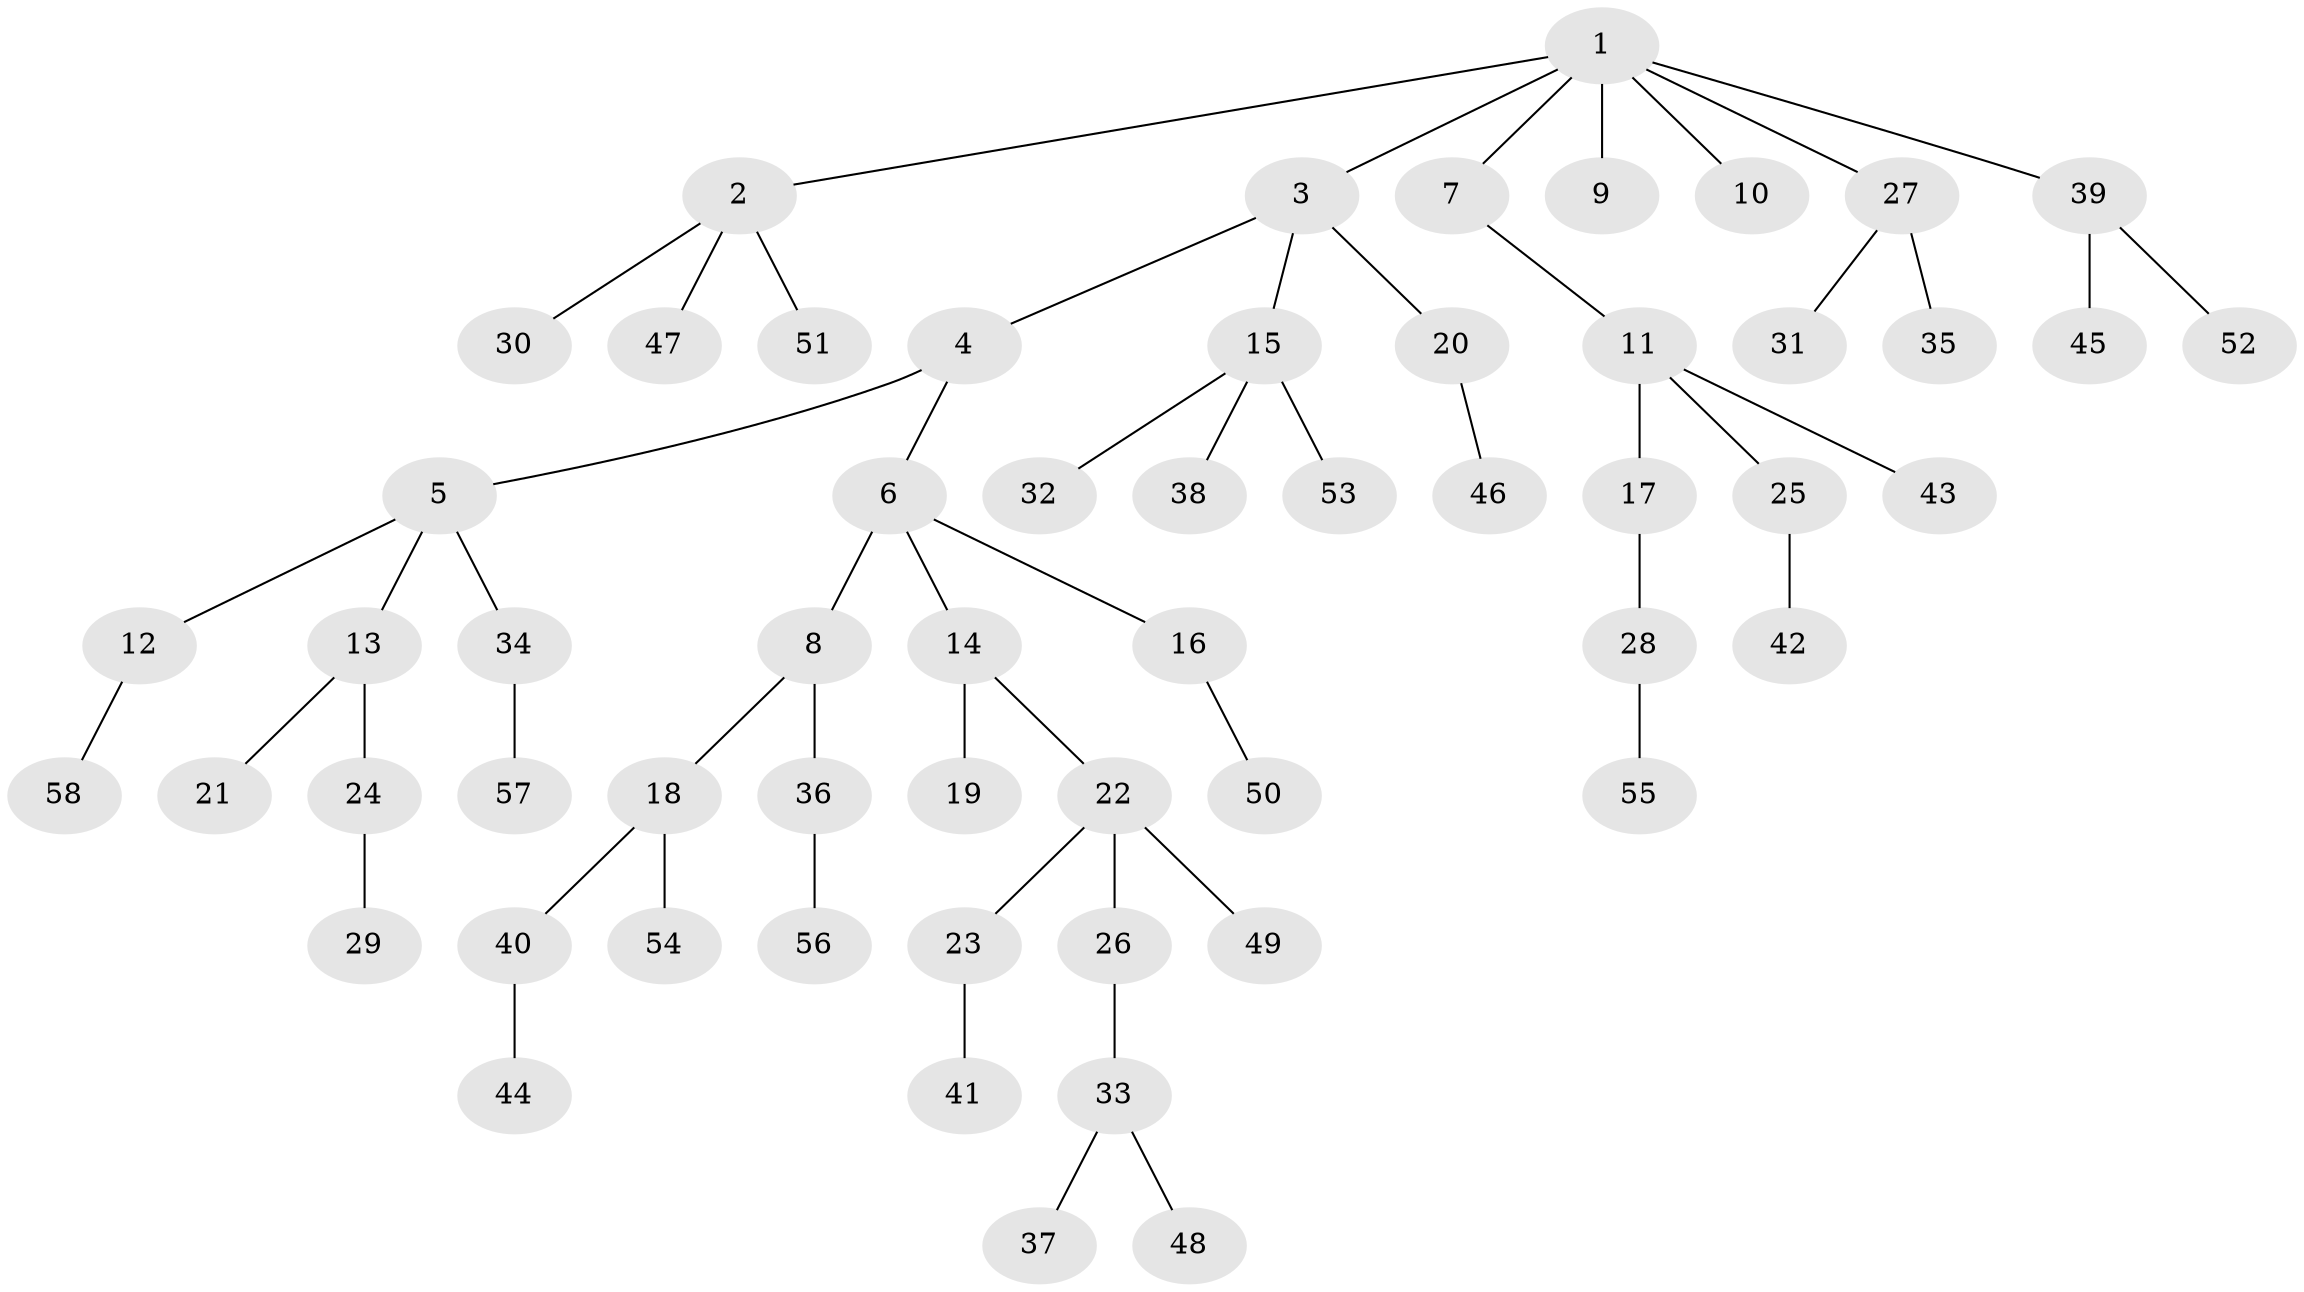 // Generated by graph-tools (version 1.1) at 2025/11/02/27/25 16:11:28]
// undirected, 58 vertices, 57 edges
graph export_dot {
graph [start="1"]
  node [color=gray90,style=filled];
  1;
  2;
  3;
  4;
  5;
  6;
  7;
  8;
  9;
  10;
  11;
  12;
  13;
  14;
  15;
  16;
  17;
  18;
  19;
  20;
  21;
  22;
  23;
  24;
  25;
  26;
  27;
  28;
  29;
  30;
  31;
  32;
  33;
  34;
  35;
  36;
  37;
  38;
  39;
  40;
  41;
  42;
  43;
  44;
  45;
  46;
  47;
  48;
  49;
  50;
  51;
  52;
  53;
  54;
  55;
  56;
  57;
  58;
  1 -- 2;
  1 -- 3;
  1 -- 7;
  1 -- 9;
  1 -- 10;
  1 -- 27;
  1 -- 39;
  2 -- 30;
  2 -- 47;
  2 -- 51;
  3 -- 4;
  3 -- 15;
  3 -- 20;
  4 -- 5;
  4 -- 6;
  5 -- 12;
  5 -- 13;
  5 -- 34;
  6 -- 8;
  6 -- 14;
  6 -- 16;
  7 -- 11;
  8 -- 18;
  8 -- 36;
  11 -- 17;
  11 -- 25;
  11 -- 43;
  12 -- 58;
  13 -- 21;
  13 -- 24;
  14 -- 19;
  14 -- 22;
  15 -- 32;
  15 -- 38;
  15 -- 53;
  16 -- 50;
  17 -- 28;
  18 -- 40;
  18 -- 54;
  20 -- 46;
  22 -- 23;
  22 -- 26;
  22 -- 49;
  23 -- 41;
  24 -- 29;
  25 -- 42;
  26 -- 33;
  27 -- 31;
  27 -- 35;
  28 -- 55;
  33 -- 37;
  33 -- 48;
  34 -- 57;
  36 -- 56;
  39 -- 45;
  39 -- 52;
  40 -- 44;
}
